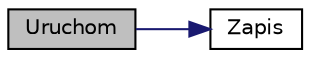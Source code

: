 digraph G
{
  edge [fontname="Helvetica",fontsize="10",labelfontname="Helvetica",labelfontsize="10"];
  node [fontname="Helvetica",fontsize="10",shape=record];
  rankdir="LR";
  Node1 [label="Uruchom",height=0.2,width=0.4,color="black", fillcolor="grey75", style="filled" fontcolor="black"];
  Node1 -> Node2 [color="midnightblue",fontsize="10",style="solid",fontname="Helvetica"];
  Node2 [label="Zapis",height=0.2,width=0.4,color="black", fillcolor="white", style="filled",URL="$funkcje_8hh.html#a0ea458e51bdb664955621a0f2dcb8c58",tooltip="Funkcja zapisujaca do pliku."];
}
